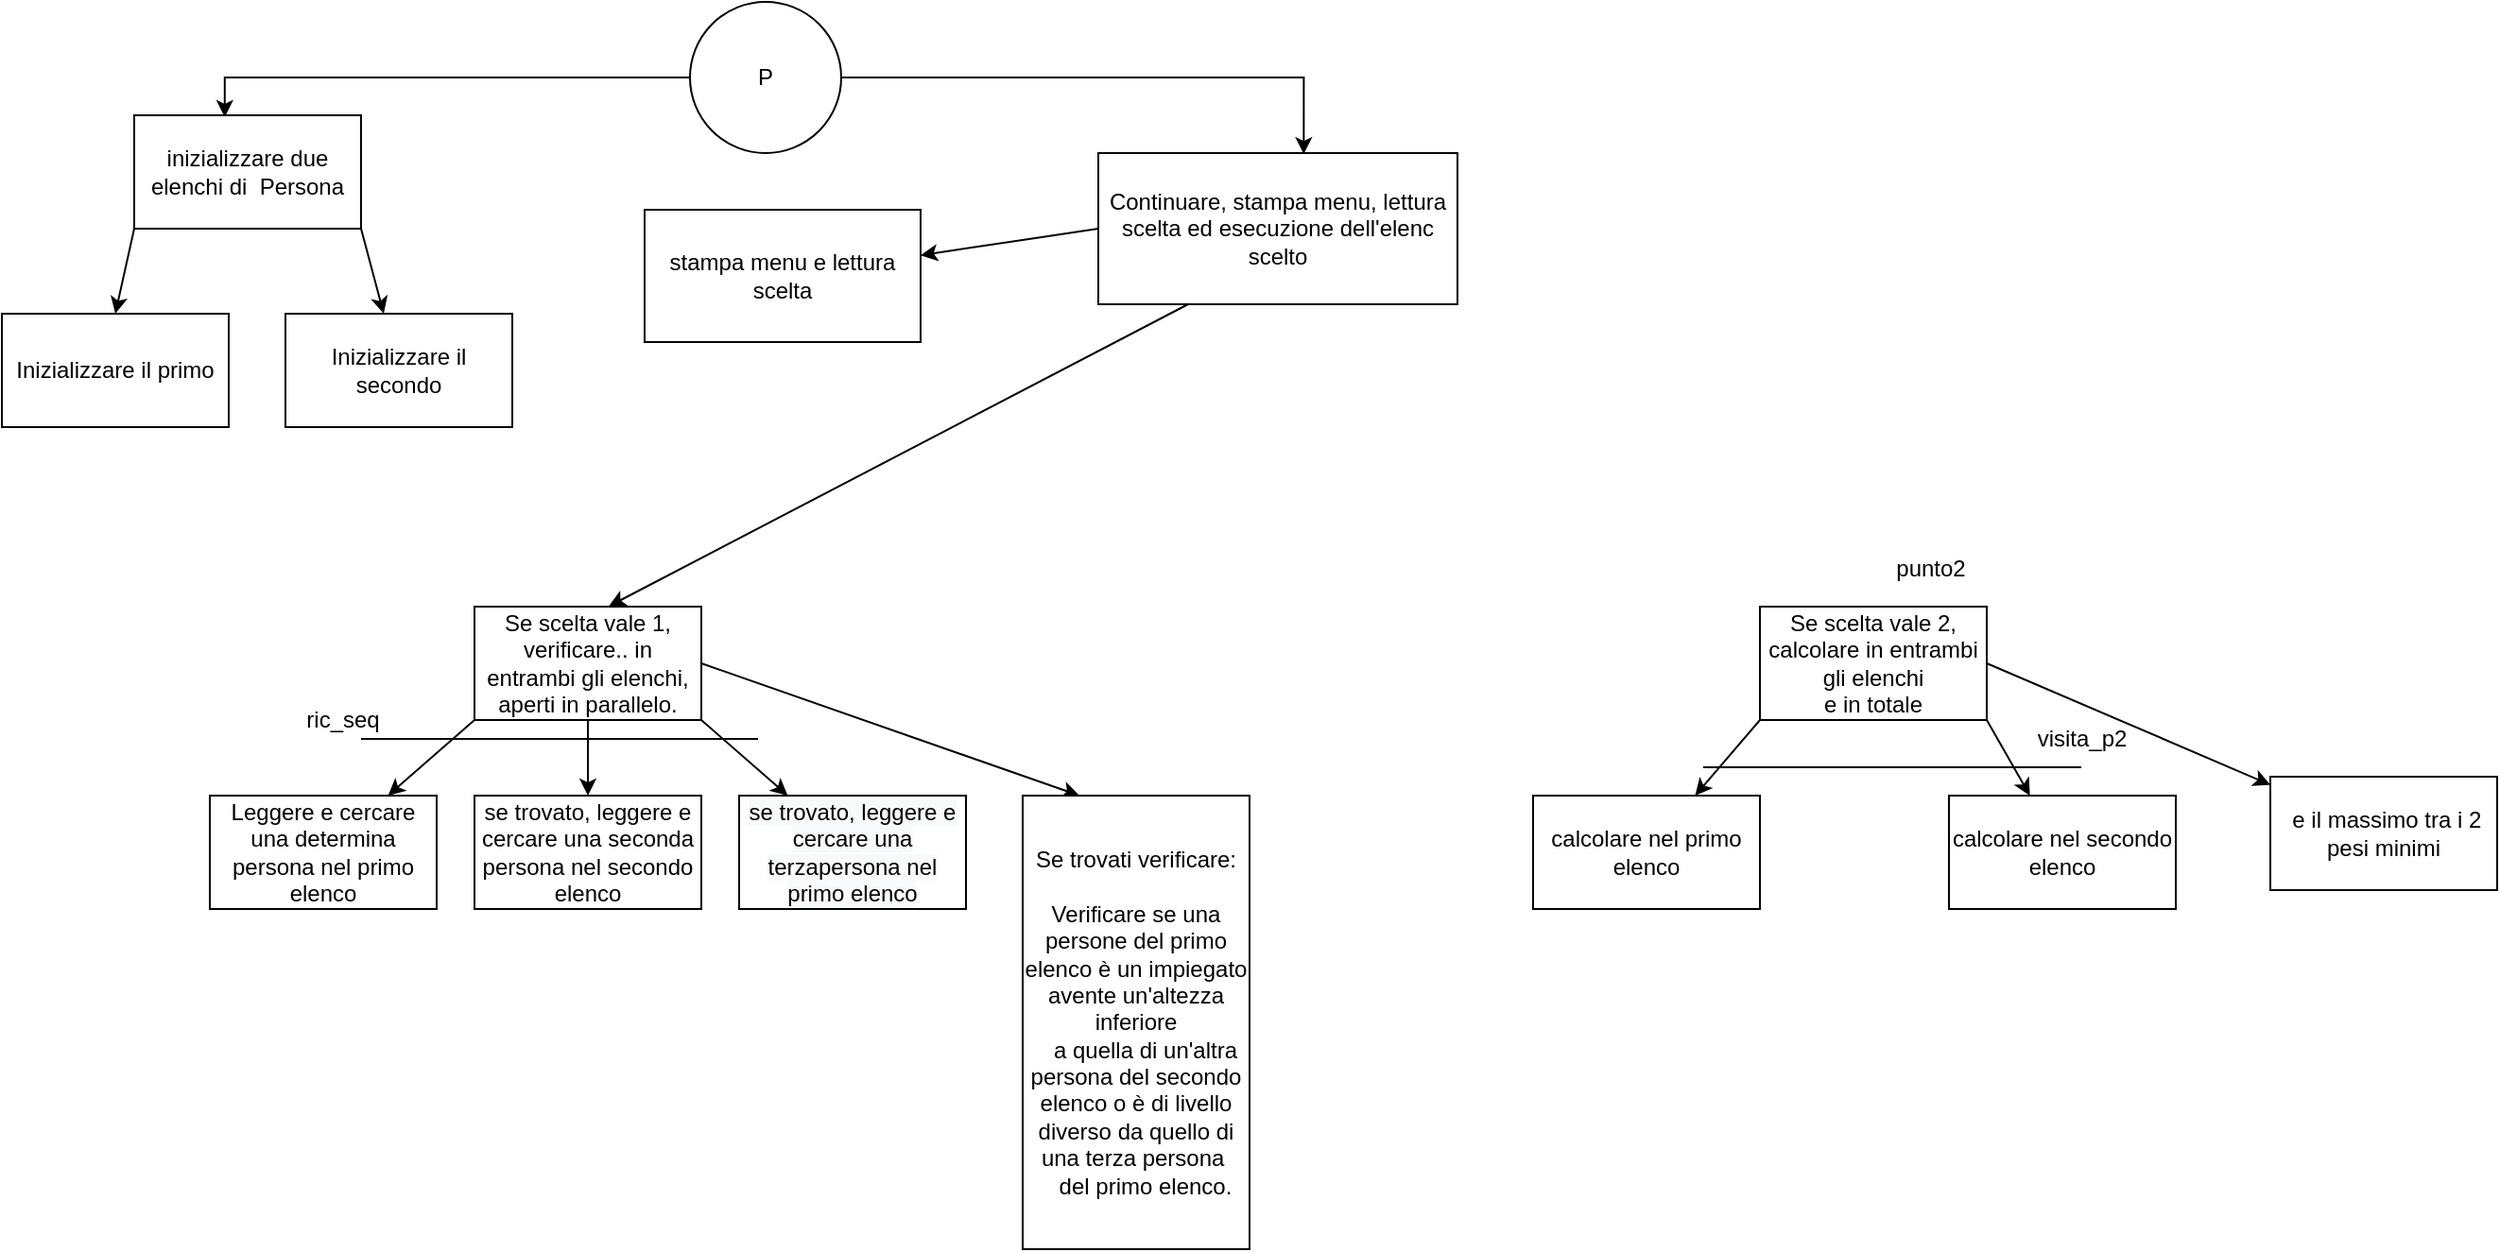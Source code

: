 <mxfile version="13.6.5">
    <diagram id="7njLtslOgy_PNZHWPoWe" name="Page-1">
        <mxGraphModel dx="832" dy="238" grid="1" gridSize="10" guides="1" tooltips="1" connect="1" arrows="1" fold="1" page="1" pageScale="1" pageWidth="827" pageHeight="1169" math="0" shadow="0">
            <root>
                <mxCell id="0"/>
                <mxCell id="1" parent="0"/>
                <mxCell id="8" style="edgeStyle=orthogonalEdgeStyle;rounded=0;orthogonalLoop=1;jettySize=auto;html=1;exitX=0;exitY=0.5;exitDx=0;exitDy=0;entryX=0.399;entryY=0.016;entryDx=0;entryDy=0;entryPerimeter=0;" parent="1" source="2" target="3" edge="1">
                    <mxGeometry relative="1" as="geometry"/>
                </mxCell>
                <mxCell id="9" style="edgeStyle=orthogonalEdgeStyle;rounded=0;orthogonalLoop=1;jettySize=auto;html=1;exitX=1;exitY=0.5;exitDx=0;exitDy=0;entryX=0.572;entryY=0.007;entryDx=0;entryDy=0;entryPerimeter=0;" parent="1" source="2" target="6" edge="1">
                    <mxGeometry relative="1" as="geometry"/>
                </mxCell>
                <mxCell id="2" value="P" style="ellipse;whiteSpace=wrap;html=1;aspect=fixed;" parent="1" vertex="1">
                    <mxGeometry x="374" y="30" width="80" height="80" as="geometry"/>
                </mxCell>
                <mxCell id="10" style="edgeStyle=none;rounded=0;orthogonalLoop=1;jettySize=auto;html=1;exitX=0;exitY=1;exitDx=0;exitDy=0;entryX=0.5;entryY=0;entryDx=0;entryDy=0;" parent="1" source="3" target="4" edge="1">
                    <mxGeometry relative="1" as="geometry"/>
                </mxCell>
                <mxCell id="11" style="edgeStyle=none;rounded=0;orthogonalLoop=1;jettySize=auto;html=1;exitX=1;exitY=1;exitDx=0;exitDy=0;" parent="1" source="3" target="5" edge="1">
                    <mxGeometry relative="1" as="geometry"/>
                </mxCell>
                <mxCell id="3" value="inizializzare due elenchi di&amp;nbsp; Persona" style="rounded=0;whiteSpace=wrap;html=1;" parent="1" vertex="1">
                    <mxGeometry x="80" y="90" width="120" height="60" as="geometry"/>
                </mxCell>
                <mxCell id="4" value="Inizializzare il primo" style="rounded=0;whiteSpace=wrap;html=1;" parent="1" vertex="1">
                    <mxGeometry x="10" y="195" width="120" height="60" as="geometry"/>
                </mxCell>
                <mxCell id="5" value="Inizializzare il secondo" style="rounded=0;whiteSpace=wrap;html=1;" parent="1" vertex="1">
                    <mxGeometry x="160" y="195" width="120" height="60" as="geometry"/>
                </mxCell>
                <mxCell id="12" style="edgeStyle=none;rounded=0;orthogonalLoop=1;jettySize=auto;html=1;exitX=0;exitY=0.5;exitDx=0;exitDy=0;" parent="1" source="6" target="7" edge="1">
                    <mxGeometry relative="1" as="geometry"/>
                </mxCell>
                <mxCell id="25" style="edgeStyle=none;rounded=0;orthogonalLoop=1;jettySize=auto;html=1;exitX=0.25;exitY=1;exitDx=0;exitDy=0;entryX=0.592;entryY=-0.003;entryDx=0;entryDy=0;entryPerimeter=0;" parent="1" source="6" target="13" edge="1">
                    <mxGeometry relative="1" as="geometry"/>
                </mxCell>
                <mxCell id="6" value="Continuare, stampa menu, lettura scelta ed esecuzione dell'elenc scelto" style="rounded=0;whiteSpace=wrap;html=1;" parent="1" vertex="1">
                    <mxGeometry x="590" y="110" width="190" height="80" as="geometry"/>
                </mxCell>
                <mxCell id="7" value="stampa menu e lettura scelta" style="rounded=0;whiteSpace=wrap;html=1;" parent="1" vertex="1">
                    <mxGeometry x="350" y="140" width="146" height="70" as="geometry"/>
                </mxCell>
                <mxCell id="19" style="edgeStyle=none;rounded=0;orthogonalLoop=1;jettySize=auto;html=1;exitX=0;exitY=1;exitDx=0;exitDy=0;" parent="1" source="13" target="14" edge="1">
                    <mxGeometry relative="1" as="geometry"/>
                </mxCell>
                <mxCell id="20" style="edgeStyle=none;rounded=0;orthogonalLoop=1;jettySize=auto;html=1;exitX=0.5;exitY=1;exitDx=0;exitDy=0;" parent="1" source="13" target="15" edge="1">
                    <mxGeometry relative="1" as="geometry"/>
                </mxCell>
                <mxCell id="21" style="edgeStyle=none;rounded=0;orthogonalLoop=1;jettySize=auto;html=1;exitX=1;exitY=1;exitDx=0;exitDy=0;" parent="1" source="13" target="17" edge="1">
                    <mxGeometry relative="1" as="geometry"/>
                </mxCell>
                <mxCell id="22" style="edgeStyle=none;rounded=0;orthogonalLoop=1;jettySize=auto;html=1;exitX=1;exitY=0.5;exitDx=0;exitDy=0;entryX=0.25;entryY=0;entryDx=0;entryDy=0;" parent="1" source="13" target="18" edge="1">
                    <mxGeometry relative="1" as="geometry"/>
                </mxCell>
                <mxCell id="13" value="Se scelta vale 1, verificare.. in entrambi gli elenchi, aperti in parallelo." style="whiteSpace=wrap;html=1;" parent="1" vertex="1">
                    <mxGeometry x="260" y="350" width="120" height="60" as="geometry"/>
                </mxCell>
                <mxCell id="14" value="Leggere e cercare una determina persona nel primo elenco" style="whiteSpace=wrap;html=1;" parent="1" vertex="1">
                    <mxGeometry x="120" y="450" width="120" height="60" as="geometry"/>
                </mxCell>
                <mxCell id="15" value="se trovato, leggere e cercare una seconda persona nel secondo elenco" style="whiteSpace=wrap;html=1;" parent="1" vertex="1">
                    <mxGeometry x="260" y="450" width="120" height="60" as="geometry"/>
                </mxCell>
                <mxCell id="17" value="&lt;span style=&quot;color: rgb(0 , 0 , 0) ; font-family: &amp;#34;helvetica&amp;#34; ; font-size: 12px ; font-style: normal ; font-weight: 400 ; letter-spacing: normal ; text-align: center ; text-indent: 0px ; text-transform: none ; word-spacing: 0px ; background-color: rgb(248 , 249 , 250) ; display: inline ; float: none&quot;&gt;se trovato, leggere e cercare una terzapersona nel primo elenco&lt;/span&gt;" style="whiteSpace=wrap;html=1;" parent="1" vertex="1">
                    <mxGeometry x="400" y="450" width="120" height="60" as="geometry"/>
                </mxCell>
                <mxCell id="18" value="Se trovati verificare:&lt;br&gt;&lt;br&gt;&lt;div&gt;Verificare se una persone del primo elenco è un impiegato avente un'altezza inferiore&lt;/div&gt;&lt;div&gt;&amp;nbsp; &amp;nbsp;a quella di un'altra persona del secondo elenco o è di livello diverso da quello di una terza persona&amp;nbsp;&lt;/div&gt;&lt;div&gt;&amp;nbsp; &amp;nbsp;del primo elenco.&lt;/div&gt;" style="whiteSpace=wrap;html=1;" parent="1" vertex="1">
                    <mxGeometry x="550" y="450" width="120" height="240" as="geometry"/>
                </mxCell>
                <mxCell id="23" value="" style="endArrow=none;html=1;" parent="1" edge="1">
                    <mxGeometry width="50" height="50" relative="1" as="geometry">
                        <mxPoint x="200" y="420" as="sourcePoint"/>
                        <mxPoint x="410" y="420" as="targetPoint"/>
                    </mxGeometry>
                </mxCell>
                <mxCell id="24" value="ric_seq" style="text;html=1;align=center;verticalAlign=middle;resizable=0;points=[];autosize=1;" parent="1" vertex="1">
                    <mxGeometry x="165" y="400" width="50" height="20" as="geometry"/>
                </mxCell>
                <mxCell id="29" style="rounded=0;orthogonalLoop=1;jettySize=auto;html=1;exitX=0;exitY=1;exitDx=0;exitDy=0;" edge="1" parent="1" source="26" target="27">
                    <mxGeometry relative="1" as="geometry"/>
                </mxCell>
                <mxCell id="30" style="edgeStyle=none;rounded=0;orthogonalLoop=1;jettySize=auto;html=1;exitX=1;exitY=1;exitDx=0;exitDy=0;" edge="1" parent="1" source="26" target="28">
                    <mxGeometry relative="1" as="geometry"/>
                </mxCell>
                <mxCell id="36" style="edgeStyle=none;rounded=0;orthogonalLoop=1;jettySize=auto;html=1;exitX=1;exitY=0.5;exitDx=0;exitDy=0;" edge="1" parent="1" source="26" target="35">
                    <mxGeometry relative="1" as="geometry"/>
                </mxCell>
                <mxCell id="26" value="Se scelta vale 2, calcolare in entrambi gli elenchi&lt;br&gt;e in totale" style="whiteSpace=wrap;html=1;" vertex="1" parent="1">
                    <mxGeometry x="940" y="350" width="120" height="60" as="geometry"/>
                </mxCell>
                <mxCell id="27" value="calcolare nel primo elenco" style="whiteSpace=wrap;html=1;" vertex="1" parent="1">
                    <mxGeometry x="820" y="450" width="120" height="60" as="geometry"/>
                </mxCell>
                <mxCell id="28" value="calcolare nel secondo elenco" style="whiteSpace=wrap;html=1;" vertex="1" parent="1">
                    <mxGeometry x="1040" y="450" width="120" height="60" as="geometry"/>
                </mxCell>
                <mxCell id="32" value="" style="endArrow=none;html=1;" edge="1" parent="1">
                    <mxGeometry width="50" height="50" relative="1" as="geometry">
                        <mxPoint x="910" y="435" as="sourcePoint"/>
                        <mxPoint x="1110" y="435" as="targetPoint"/>
                    </mxGeometry>
                </mxCell>
                <mxCell id="33" value="visita_p2" style="text;html=1;align=center;verticalAlign=middle;resizable=0;points=[];autosize=1;" vertex="1" parent="1">
                    <mxGeometry x="1080" y="410" width="60" height="20" as="geometry"/>
                </mxCell>
                <mxCell id="34" value="punto2" style="text;html=1;align=center;verticalAlign=middle;resizable=0;points=[];autosize=1;" vertex="1" parent="1">
                    <mxGeometry x="1005" y="320" width="50" height="20" as="geometry"/>
                </mxCell>
                <mxCell id="35" value="&amp;nbsp;e il massimo tra i 2 pesi minimi" style="whiteSpace=wrap;html=1;" vertex="1" parent="1">
                    <mxGeometry x="1210" y="440" width="120" height="60" as="geometry"/>
                </mxCell>
            </root>
        </mxGraphModel>
    </diagram>
</mxfile>